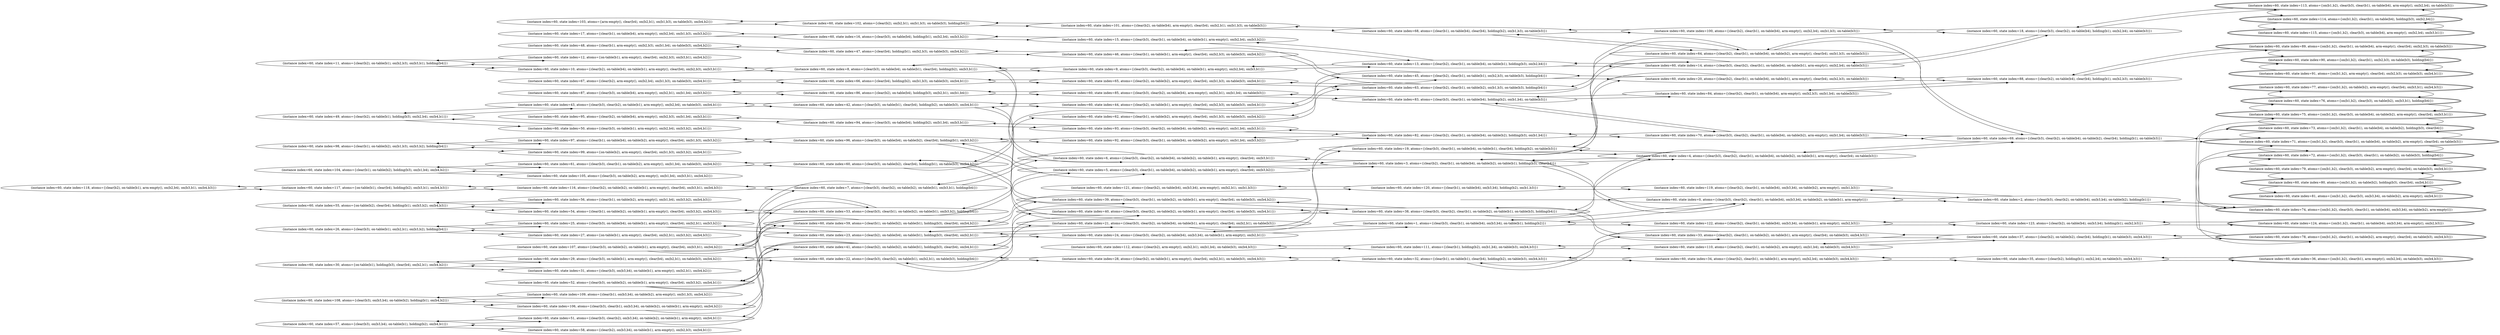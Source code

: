 digraph {
rankdir="LR"
s118[label="(instance index=60, state index=118, atoms={clear(b2), on-table(b1), arm-empty(), on(b2,b4), on(b3,b1), on(b4,b3)})"]
s99[label="(instance index=60, state index=99, atoms={on-table(b2), arm-empty(), clear(b4), on(b1,b3), on(b3,b2), on(b4,b1)})"]
s56[label="(instance index=60, state index=56, atoms={clear(b1), on-table(b2), arm-empty(), on(b1,b4), on(b3,b2), on(b4,b3)})"]
s12[label="(instance index=60, state index=12, atoms={on-table(b1), arm-empty(), clear(b4), on(b2,b3), on(b3,b1), on(b4,b2)})"]
s58[label="(instance index=60, state index=58, atoms={clear(b2), on(b3,b4), on-table(b1), arm-empty(), on(b2,b3), on(b4,b1)})"]
s105[label="(instance index=60, state index=105, atoms={clear(b3), on-table(b2), arm-empty(), on(b1,b4), on(b3,b1), on(b4,b2)})"]
s109[label="(instance index=60, state index=109, atoms={clear(b1), on(b3,b4), on-table(b2), arm-empty(), on(b1,b3), on(b4,b2)})"]
s50[label="(instance index=60, state index=50, atoms={clear(b3), on-table(b1), arm-empty(), on(b2,b4), on(b3,b2), on(b4,b1)})"]
s31[label="(instance index=60, state index=31, atoms={clear(b3), on(b3,b4), on-table(b1), arm-empty(), on(b2,b1), on(b4,b2)})"]
s27[label="(instance index=60, state index=27, atoms={on-table(b1), arm-empty(), clear(b4), on(b2,b1), on(b3,b2), on(b4,b3)})"]
s117[label="(instance index=60, state index=117, atoms={on-table(b1), clear(b4), holding(b2), on(b3,b1), on(b4,b3)})"]
s98[label="(instance index=60, state index=98, atoms={clear(b1), on-table(b2), on(b1,b3), on(b3,b2), holding(b4)})"]
s55[label="(instance index=60, state index=55, atoms={on-table(b2), clear(b4), holding(b1), on(b3,b2), on(b4,b3)})"]
s11[label="(instance index=60, state index=11, atoms={clear(b2), on-table(b1), on(b2,b3), on(b3,b1), holding(b4)})"]
s57[label="(instance index=60, state index=57, atoms={clear(b3), on(b3,b4), on-table(b1), holding(b2), on(b4,b1)})"]
s104[label="(instance index=60, state index=104, atoms={clear(b1), on-table(b2), holding(b3), on(b1,b4), on(b4,b2)})"]
s108[label="(instance index=60, state index=108, atoms={clear(b3), on(b3,b4), on-table(b2), holding(b1), on(b4,b2)})"]
s49[label="(instance index=60, state index=49, atoms={clear(b2), on-table(b1), holding(b3), on(b2,b4), on(b4,b1)})"]
s30[label="(instance index=60, state index=30, atoms={on-table(b1), holding(b3), clear(b4), on(b2,b1), on(b4,b2)})"]
s26[label="(instance index=60, state index=26, atoms={clear(b3), on-table(b1), on(b2,b1), on(b3,b2), holding(b4)})"]
s95[label="(instance index=60, state index=95, atoms={clear(b2), on-table(b4), arm-empty(), on(b2,b3), on(b1,b4), on(b3,b1)})"]
s67[label="(instance index=60, state index=67, atoms={clear(b2), arm-empty(), on(b2,b4), on(b1,b3), on-table(b3), on(b4,b1)})"]
s116[label="(instance index=60, state index=116, atoms={clear(b2), on-table(b2), on-table(b1), arm-empty(), clear(b4), on(b3,b1), on(b4,b3)})"]
s97[label="(instance index=60, state index=97, atoms={clear(b1), on-table(b4), on-table(b2), arm-empty(), clear(b4), on(b1,b3), on(b3,b2)})"]
s54[label="(instance index=60, state index=54, atoms={clear(b1), on-table(b2), on-table(b1), arm-empty(), clear(b4), on(b3,b2), on(b4,b3)})"]
s103[label="(instance index=60, state index=103, atoms={arm-empty(), clear(b4), on(b2,b1), on(b1,b3), on-table(b3), on(b4,b2)})"]
s17[label="(instance index=60, state index=17, atoms={clear(b1), on-table(b4), arm-empty(), on(b2,b4), on(b1,b3), on(b3,b2)})"]
s10[label="(instance index=60, state index=10, atoms={clear(b2), on-table(b4), on-table(b1), arm-empty(), clear(b4), on(b2,b3), on(b3,b1)})"]
s52[label="(instance index=60, state index=52, atoms={clear(b3), on-table(b2), on-table(b1), arm-empty(), clear(b4), on(b3,b2), on(b4,b1)})"]
s51[label="(instance index=60, state index=51, atoms={clear(b3), clear(b2), on(b3,b4), on-table(b2), on-table(b1), arm-empty(), on(b4,b1)})"]
s61[label="(instance index=60, state index=61, atoms={clear(b3), clear(b1), on-table(b2), arm-empty(), on(b1,b4), on-table(b3), on(b4,b2)})"]
s107[label="(instance index=60, state index=107, atoms={clear(b3), on-table(b2), on-table(b1), arm-empty(), clear(b4), on(b3,b1), on(b4,b2)})"]
s106[label="(instance index=60, state index=106, atoms={clear(b3), clear(b1), on(b3,b4), on-table(b2), on-table(b1), arm-empty(), on(b4,b2)})"]
s87[label="(instance index=60, state index=87, atoms={clear(b3), on-table(b4), arm-empty(), on(b2,b1), on(b1,b4), on(b3,b2)})"]
s48[label="(instance index=60, state index=48, atoms={clear(b1), arm-empty(), on(b2,b3), on(b1,b4), on-table(b3), on(b4,b2)})"]
s43[label="(instance index=60, state index=43, atoms={clear(b3), clear(b2), on-table(b1), arm-empty(), on(b2,b4), on-table(b3), on(b4,b1)})"]
s29[label="(instance index=60, state index=29, atoms={clear(b3), on-table(b1), arm-empty(), clear(b4), on(b2,b1), on-table(b3), on(b4,b2)})"]
s25[label="(instance index=60, state index=25, atoms={clear(b3), on-table(b4), on-table(b1), arm-empty(), clear(b4), on(b2,b1), on(b3,b2)})"]
s94[label="(instance index=60, state index=94, atoms={clear(b3), on-table(b4), holding(b2), on(b1,b4), on(b3,b1)})"]
s66[label="(instance index=60, state index=66, atoms={clear(b4), holding(b2), on(b1,b3), on-table(b3), on(b4,b1)})"]
s7[label="(instance index=60, state index=7, atoms={clear(b3), clear(b2), on-table(b2), on-table(b1), on(b3,b1), holding(b4)})"]
s96[label="(instance index=60, state index=96, atoms={clear(b3), on-table(b4), on-table(b2), clear(b4), holding(b1), on(b3,b2)})"]
s53[label="(instance index=60, state index=53, atoms={clear(b3), clear(b1), on-table(b2), on-table(b1), on(b3,b2), holding(b4)})"]
s102[label="(instance index=60, state index=102, atoms={clear(b2), on(b2,b1), on(b1,b3), on-table(b3), holding(b4)})"]
s16[label="(instance index=60, state index=16, atoms={clear(b3), on-table(b4), holding(b1), on(b2,b4), on(b3,b2)})"]
s8[label="(instance index=60, state index=8, atoms={clear(b3), on-table(b4), on-table(b1), clear(b4), holding(b2), on(b3,b1)})"]
s41[label="(instance index=60, state index=41, atoms={clear(b2), on-table(b2), on-table(b1), holding(b3), clear(b4), on(b4,b1)})"]
s60[label="(instance index=60, state index=60, atoms={clear(b3), on-table(b2), clear(b4), holding(b1), on-table(b3), on(b4,b2)})"]
s59[label="(instance index=60, state index=59, atoms={clear(b1), on-table(b2), on-table(b1), holding(b3), clear(b4), on(b4,b2)})"]
s86[label="(instance index=60, state index=86, atoms={clear(b2), on-table(b4), holding(b3), on(b2,b1), on(b1,b4)})"]
s47[label="(instance index=60, state index=47, atoms={clear(b4), holding(b1), on(b2,b3), on-table(b3), on(b4,b2)})"]
s42[label="(instance index=60, state index=42, atoms={clear(b3), on-table(b1), clear(b4), holding(b2), on-table(b3), on(b4,b1)})"]
s22[label="(instance index=60, state index=22, atoms={clear(b3), clear(b2), on-table(b1), on(b2,b1), on-table(b3), holding(b4)})"]
s23[label="(instance index=60, state index=23, atoms={clear(b2), on-table(b4), on-table(b1), holding(b3), clear(b4), on(b2,b1)})"]
s121[label="(instance index=60, state index=121, atoms={clear(b2), on-table(b4), on(b3,b4), arm-empty(), on(b2,b1), on(b1,b3)})"]
s93[label="(instance index=60, state index=93, atoms={clear(b3), clear(b2), on-table(b4), on-table(b2), arm-empty(), on(b1,b4), on(b3,b1)})"]
s92[label="(instance index=60, state index=92, atoms={clear(b3), clear(b1), on-table(b4), on-table(b2), arm-empty(), on(b1,b4), on(b3,b2)})"]
s65[label="(instance index=60, state index=65, atoms={clear(b2), on-table(b2), arm-empty(), clear(b4), on(b1,b3), on-table(b3), on(b4,b1)})"]
s62[label="(instance index=60, state index=62, atoms={clear(b1), on-table(b2), arm-empty(), clear(b4), on(b1,b3), on-table(b3), on(b4,b2)})"]
s6[label="(instance index=60, state index=6, atoms={clear(b3), clear(b2), on-table(b4), on-table(b2), on-table(b1), arm-empty(), clear(b4), on(b3,b1)})"]
s5[label="(instance index=60, state index=5, atoms={clear(b3), clear(b1), on-table(b4), on-table(b2), on-table(b1), arm-empty(), clear(b4), on(b3,b2)})"]
s101[label="(instance index=60, state index=101, atoms={clear(b2), on-table(b4), arm-empty(), clear(b4), on(b2,b1), on(b1,b3), on-table(b3)})"]
s15[label="(instance index=60, state index=15, atoms={clear(b3), clear(b1), on-table(b4), on-table(b1), arm-empty(), on(b2,b4), on(b3,b2)})"]
s9[label="(instance index=60, state index=9, atoms={clear(b3), clear(b2), on-table(b4), on-table(b1), arm-empty(), on(b2,b4), on(b3,b1)})"]
s112[label="(instance index=60, state index=112, atoms={clear(b2), arm-empty(), on(b2,b1), on(b1,b4), on-table(b3), on(b4,b3)})"]
s40[label="(instance index=60, state index=40, atoms={clear(b3), clear(b2), on-table(b2), on-table(b1), arm-empty(), clear(b4), on-table(b3), on(b4,b1)})"]
s21[label="(instance index=60, state index=21, atoms={clear(b3), clear(b2), on-table(b4), on-table(b1), arm-empty(), clear(b4), on(b2,b1), on-table(b3)})"]
s24[label="(instance index=60, state index=24, atoms={clear(b3), clear(b2), on-table(b4), on(b3,b4), on-table(b1), arm-empty(), on(b2,b1)})"]
s44[label="(instance index=60, state index=44, atoms={clear(b2), on-table(b1), arm-empty(), clear(b4), on(b2,b3), on-table(b3), on(b4,b1)})"]
s46[label="(instance index=60, state index=46, atoms={clear(b1), on-table(b1), arm-empty(), clear(b4), on(b2,b3), on-table(b3), on(b4,b2)})"]
s85[label="(instance index=60, state index=85, atoms={clear(b3), clear(b2), on-table(b4), arm-empty(), on(b2,b1), on(b1,b4), on-table(b3)})"]
s28[label="(instance index=60, state index=28, atoms={clear(b2), on-table(b1), arm-empty(), clear(b4), on(b2,b1), on-table(b3), on(b4,b3)})"]
s39[label="(instance index=60, state index=39, atoms={clear(b3), clear(b1), on-table(b2), on-table(b1), arm-empty(), clear(b4), on-table(b3), on(b4,b2)})"]
s63[label="(instance index=60, state index=63, atoms={clear(b2), clear(b1), on-table(b2), on(b1,b3), on-table(b3), holding(b4)})"]
s13[label="(instance index=60, state index=13, atoms={clear(b2), clear(b1), on-table(b4), on-table(b1), holding(b3), on(b2,b4)})"]
s32[label="(instance index=60, state index=32, atoms={clear(b1), on-table(b1), clear(b4), holding(b2), on-table(b3), on(b4,b3)})"]
s120[label="(instance index=60, state index=120, atoms={clear(b1), on-table(b4), on(b3,b4), holding(b2), on(b1,b3)})"]
s19[label="(instance index=60, state index=19, atoms={clear(b3), clear(b1), on-table(b4), on-table(b1), clear(b4), holding(b2), on-table(b3)})"]
s1[label="(instance index=60, state index=1, atoms={clear(b3), clear(b1), on-table(b4), on(b3,b4), on-table(b1), holding(b2)})"]
s45[label="(instance index=60, state index=45, atoms={clear(b2), clear(b1), on-table(b1), on(b2,b3), on-table(b3), holding(b4)})"]
s83[label="(instance index=60, state index=83, atoms={clear(b3), clear(b1), on-table(b4), holding(b2), on(b1,b4), on-table(b3)})"]
s38[label="(instance index=60, state index=38, atoms={clear(b3), clear(b2), clear(b1), on-table(b2), on-table(b1), on-table(b3), holding(b4)})"]
s111[label="(instance index=60, state index=111, atoms={clear(b1), holding(b2), on(b1,b4), on-table(b3), on(b4,b3)})"]
s68[label="(instance index=60, state index=68, atoms={clear(b1), on-table(b4), clear(b4), holding(b2), on(b1,b3), on-table(b3)})"]
s3[label="(instance index=60, state index=3, atoms={clear(b2), clear(b1), on-table(b4), on-table(b2), on-table(b1), holding(b3), clear(b4)})"]
s82[label="(instance index=60, state index=82, atoms={clear(b2), clear(b1), on-table(b4), on-table(b2), holding(b3), on(b1,b4)})"]
s122[label="(instance index=60, state index=122, atoms={clear(b2), clear(b1), on-table(b4), on(b3,b4), on-table(b1), arm-empty(), on(b2,b3)})"]
s4[label="(instance index=60, state index=4, atoms={clear(b3), clear(b2), clear(b1), on-table(b4), on-table(b2), on-table(b1), arm-empty(), clear(b4), on-table(b3)})"]
s64[label="(instance index=60, state index=64, atoms={clear(b2), clear(b1), on-table(b4), on-table(b2), arm-empty(), clear(b4), on(b1,b3), on-table(b3)})"]
s20[label="(instance index=60, state index=20, atoms={clear(b2), clear(b1), on-table(b4), on-table(b1), arm-empty(), clear(b4), on(b2,b3), on-table(b3)})"]
s84[label="(instance index=60, state index=84, atoms={clear(b2), clear(b1), on-table(b4), arm-empty(), on(b2,b3), on(b1,b4), on-table(b3)})"]
s14[label="(instance index=60, state index=14, atoms={clear(b3), clear(b2), clear(b1), on-table(b4), on-table(b1), arm-empty(), on(b2,b4), on-table(b3)})"]
s33[label="(instance index=60, state index=33, atoms={clear(b2), clear(b1), on-table(b2), on-table(b1), arm-empty(), clear(b4), on-table(b3), on(b4,b3)})"]
s110[label="(instance index=60, state index=110, atoms={clear(b2), clear(b1), on-table(b2), arm-empty(), on(b1,b4), on-table(b3), on(b4,b3)})"]
s100[label="(instance index=60, state index=100, atoms={clear(b2), clear(b1), on-table(b4), arm-empty(), on(b2,b4), on(b1,b3), on-table(b3)})"]
s70[label="(instance index=60, state index=70, atoms={clear(b3), clear(b2), clear(b1), on-table(b4), on-table(b2), arm-empty(), on(b1,b4), on-table(b3)})"]
s0[label="(instance index=60, state index=0, atoms={clear(b3), clear(b2), clear(b1), on-table(b4), on(b3,b4), on-table(b2), on-table(b1), arm-empty()})"]
s119[label="(instance index=60, state index=119, atoms={clear(b2), clear(b1), on-table(b4), on(b3,b4), on-table(b2), arm-empty(), on(b1,b3)})"]
s34[label="(instance index=60, state index=34, atoms={clear(b2), clear(b1), on-table(b1), arm-empty(), on(b2,b4), on-table(b3), on(b4,b3)})"]
s35[label="(instance index=60, state index=35, atoms={clear(b2), holding(b1), on(b2,b4), on-table(b3), on(b4,b3)})"]
s69[label="(instance index=60, state index=69, atoms={clear(b3), clear(b2), on-table(b4), on-table(b2), clear(b4), holding(b1), on-table(b3)})"]
s88[label="(instance index=60, state index=88, atoms={clear(b2), on-table(b4), clear(b4), holding(b1), on(b2,b3), on-table(b3)})"]
s123[label="(instance index=60, state index=123, atoms={clear(b2), on-table(b4), on(b3,b4), holding(b1), on(b2,b3)})"]
s37[label="(instance index=60, state index=37, atoms={clear(b2), on-table(b2), clear(b4), holding(b1), on-table(b3), on(b4,b3)})"]
s2[label="(instance index=60, state index=2, atoms={clear(b3), clear(b2), on-table(b4), on(b3,b4), on-table(b2), holding(b1)})"]
s18[label="(instance index=60, state index=18, atoms={clear(b3), clear(b2), on-table(b4), holding(b1), on(b2,b4), on-table(b3)})"]
s36[peripheries=2,label="(instance index=60, state index=36, atoms={on(b1,b2), clear(b1), arm-empty(), on(b2,b4), on-table(b3), on(b4,b3)})"]
s74[peripheries=2,label="(instance index=60, state index=74, atoms={on(b1,b2), clear(b3), clear(b1), on-table(b4), on(b3,b4), on-table(b2), arm-empty()})"]
s71[peripheries=2,label="(instance index=60, state index=71, atoms={on(b1,b2), clear(b3), clear(b1), on-table(b4), on-table(b2), arm-empty(), clear(b4), on-table(b3)})"]
s90[peripheries=2,label="(instance index=60, state index=90, atoms={on(b1,b2), clear(b1), on(b2,b3), on-table(b3), holding(b4)})"]
s72[peripheries=2,label="(instance index=60, state index=72, atoms={on(b1,b2), clear(b3), clear(b1), on-table(b2), on-table(b3), holding(b4)})"]
s91[peripheries=2,label="(instance index=60, state index=91, atoms={on(b1,b2), arm-empty(), clear(b4), on(b2,b3), on-table(b3), on(b4,b1)})"]
s124[peripheries=2,label="(instance index=60, state index=124, atoms={on(b1,b2), clear(b1), on-table(b4), on(b3,b4), arm-empty(), on(b2,b3)})"]
s89[peripheries=2,label="(instance index=60, state index=89, atoms={on(b1,b2), clear(b1), on-table(b4), arm-empty(), clear(b4), on(b2,b3), on-table(b3)})"]
s115[peripheries=2,label="(instance index=60, state index=115, atoms={on(b1,b2), clear(b3), on-table(b4), arm-empty(), on(b2,b4), on(b3,b1)})"]
s77[peripheries=2,label="(instance index=60, state index=77, atoms={on(b1,b2), on-table(b2), arm-empty(), clear(b4), on(b3,b1), on(b4,b3)})"]
s76[peripheries=2,label="(instance index=60, state index=76, atoms={on(b1,b2), clear(b3), on-table(b2), on(b3,b1), holding(b4)})"]
s81[peripheries=2,label="(instance index=60, state index=81, atoms={on(b1,b2), clear(b3), on(b3,b4), on-table(b2), arm-empty(), on(b4,b1)})"]
s80[peripheries=2,label="(instance index=60, state index=80, atoms={on(b1,b2), on-table(b2), holding(b3), clear(b4), on(b4,b1)})"]
s79[peripheries=2,label="(instance index=60, state index=79, atoms={on(b1,b2), clear(b3), on-table(b2), arm-empty(), clear(b4), on-table(b3), on(b4,b1)})"]
s78[peripheries=2,label="(instance index=60, state index=78, atoms={on(b1,b2), clear(b1), on-table(b2), arm-empty(), clear(b4), on-table(b3), on(b4,b3)})"]
s114[peripheries=2,label="(instance index=60, state index=114, atoms={on(b1,b2), clear(b1), on-table(b4), holding(b3), on(b2,b4)})"]
s75[peripheries=2,label="(instance index=60, state index=75, atoms={on(b1,b2), clear(b3), on-table(b4), on-table(b2), arm-empty(), clear(b4), on(b3,b1)})"]
s113[peripheries=2,label="(instance index=60, state index=113, atoms={on(b1,b2), clear(b3), clear(b1), on-table(b4), arm-empty(), on(b2,b4), on-table(b3)})"]
s73[peripheries=2,label="(instance index=60, state index=73, atoms={on(b1,b2), clear(b1), on-table(b4), on-table(b2), holding(b3), clear(b4)})"]
Dangling [ label = "", style = invis ]
{ rank = same; Dangling }
Dangling -> s0
{ rank = same; s0}
{ rank = same; s117,s98,s55,s11,s57,s104,s108,s49,s30,s26}
{ rank = same; s95,s67,s116,s97,s54,s103,s17,s10,s52,s51,s61,s107,s106,s87,s48,s43,s29,s25}
{ rank = same; s94,s66,s7,s96,s53,s102,s16,s8,s41,s60,s59,s86,s47,s42,s22,s23}
{ rank = same; s121,s93,s92,s65,s62,s6,s5,s101,s15,s9,s112,s40,s21,s24,s44,s46,s85,s28,s39}
{ rank = same; s63,s13,s32,s120,s19,s1,s45,s83,s38,s111,s68,s3,s82}
{ rank = same; s122,s4,s64,s20,s84,s14,s33,s110,s100,s70,s0,s119,s34}
{ rank = same; s35,s69,s88,s123,s37,s2,s18}
{ rank = same; s36,s74,s71,s90,s72,s91,s124,s89,s115,s77,s76,s81,s80,s79,s78,s114,s75,s113,s73}
{
s118->s117
s99->s98
s56->s55
s12->s11
s58->s57
s105->s104
s109->s108
s50->s49
s31->s30
s27->s26
}
{
s117->s118
s117->s116
s98->s99
s98->s97
s55->s54
s55->s56
s11->s12
s11->s10
s57->s51
s57->s58
s104->s61
s104->s105
s108->s109
s108->s106
s49->s43
s49->s50
s30->s31
s30->s29
s26->s27
s26->s25
}
{
s95->s94
s67->s66
s116->s7
s116->s117
s97->s98
s97->s96
s54->s55
s54->s53
s103->s102
s17->s16
s10->s11
s10->s8
s52->s53
s52->s41
s51->s41
s51->s57
s61->s60
s61->s104
s107->s7
s107->s59
s106->s108
s106->s59
s87->s86
s48->s47
s43->s42
s43->s49
s29->s22
s29->s30
s25->s23
s25->s26
}
{
s94->s95
s94->s93
s66->s67
s66->s65
s7->s6
s7->s116
s7->s107
s96->s5
s96->s92
s96->s97
s53->s54
s53->s5
s53->s52
s102->s103
s102->s101
s16->s15
s16->s17
s8->s10
s8->s6
s8->s9
s41->s51
s41->s52
s41->s40
s60->s39
s60->s62
s60->s61
s59->s39
s59->s107
s59->s106
s86->s87
s86->s85
s47->s46
s47->s48
s42->s44
s42->s43
s42->s40
s22->s29
s22->s28
s22->s21
s23->s25
s23->s21
s23->s24
}
{
s121->s120
s93->s94
s93->s82
s92->s82
s92->s96
s65->s63
s65->s66
s62->s63
s62->s60
s6->s7
s6->s3
s6->s8
s5->s53
s5->s3
s5->s96
s101->s102
s101->s68
s15->s13
s15->s16
s9->s13
s9->s8
s112->s111
s40->s42
s40->s38
s40->s41
s21->s23
s21->s22
s21->s19
s24->s23
s24->s1
s44->s45
s44->s42
s46->s47
s46->s45
s85->s86
s85->s83
s28->s22
s28->s32
s39->s60
s39->s38
s39->s59
}
{
s63->s62
s63->s65
s63->s64
s13->s14
s13->s15
s13->s9
s32->s28
s32->s34
s32->s33
s120->s119
s120->s121
s19->s21
s19->s20
s19->s14
s19->s4
s1->s122
s1->s0
s1->s24
s45->s46
s45->s44
s45->s20
s83->s70
s83->s85
s83->s84
s38->s39
s38->s4
s38->s33
s38->s40
s111->s110
s111->s112
s68->s101
s68->s100
s68->s64
s3->s6
s3->s4
s3->s5
s3->s0
s82->s70
s82->s93
s82->s92
}
{
s122->s123
s122->s1
s4->s69
s4->s19
s4->s38
s4->s3
s64->s63
s64->s69
s64->s68
s20->s45
s20->s19
s20->s88
s84->s83
s84->s88
s14->s13
s14->s19
s14->s18
s33->s37
s33->s38
s33->s32
s110->s111
s110->s37
s100->s68
s100->s18
s70->s69
s70->s83
s70->s82
s0->s3
s0->s2
s0->s1
s119->s2
s119->s120
s34->s35
s34->s32
}
{
s35->s36
s35->s34
s69->s71
s69->s70
s69->s4
s69->s64
s88->s84
s88->s20
s88->s89
s123->s124
s123->s122
s37->s110
s37->s78
s37->s33
s2->s119
s2->s74
s2->s0
s18->s100
s18->s14
s18->s113
}
{
s36->s35
s74->s2
s74->s73
s71->s73
s71->s69
s71->s72
s90->s91
s90->s89
s72->s79
s72->s78
s72->s71
s91->s90
s124->s123
s89->s90
s89->s88
s115->s114
s77->s76
s76->s77
s76->s75
s81->s80
s80->s79
s80->s81
s79->s80
s79->s72
s78->s37
s78->s72
s114->s115
s114->s113
s75->s76
s75->s73
s113->s18
s113->s114
s73->s75
s73->s71
s73->s74
}
}
